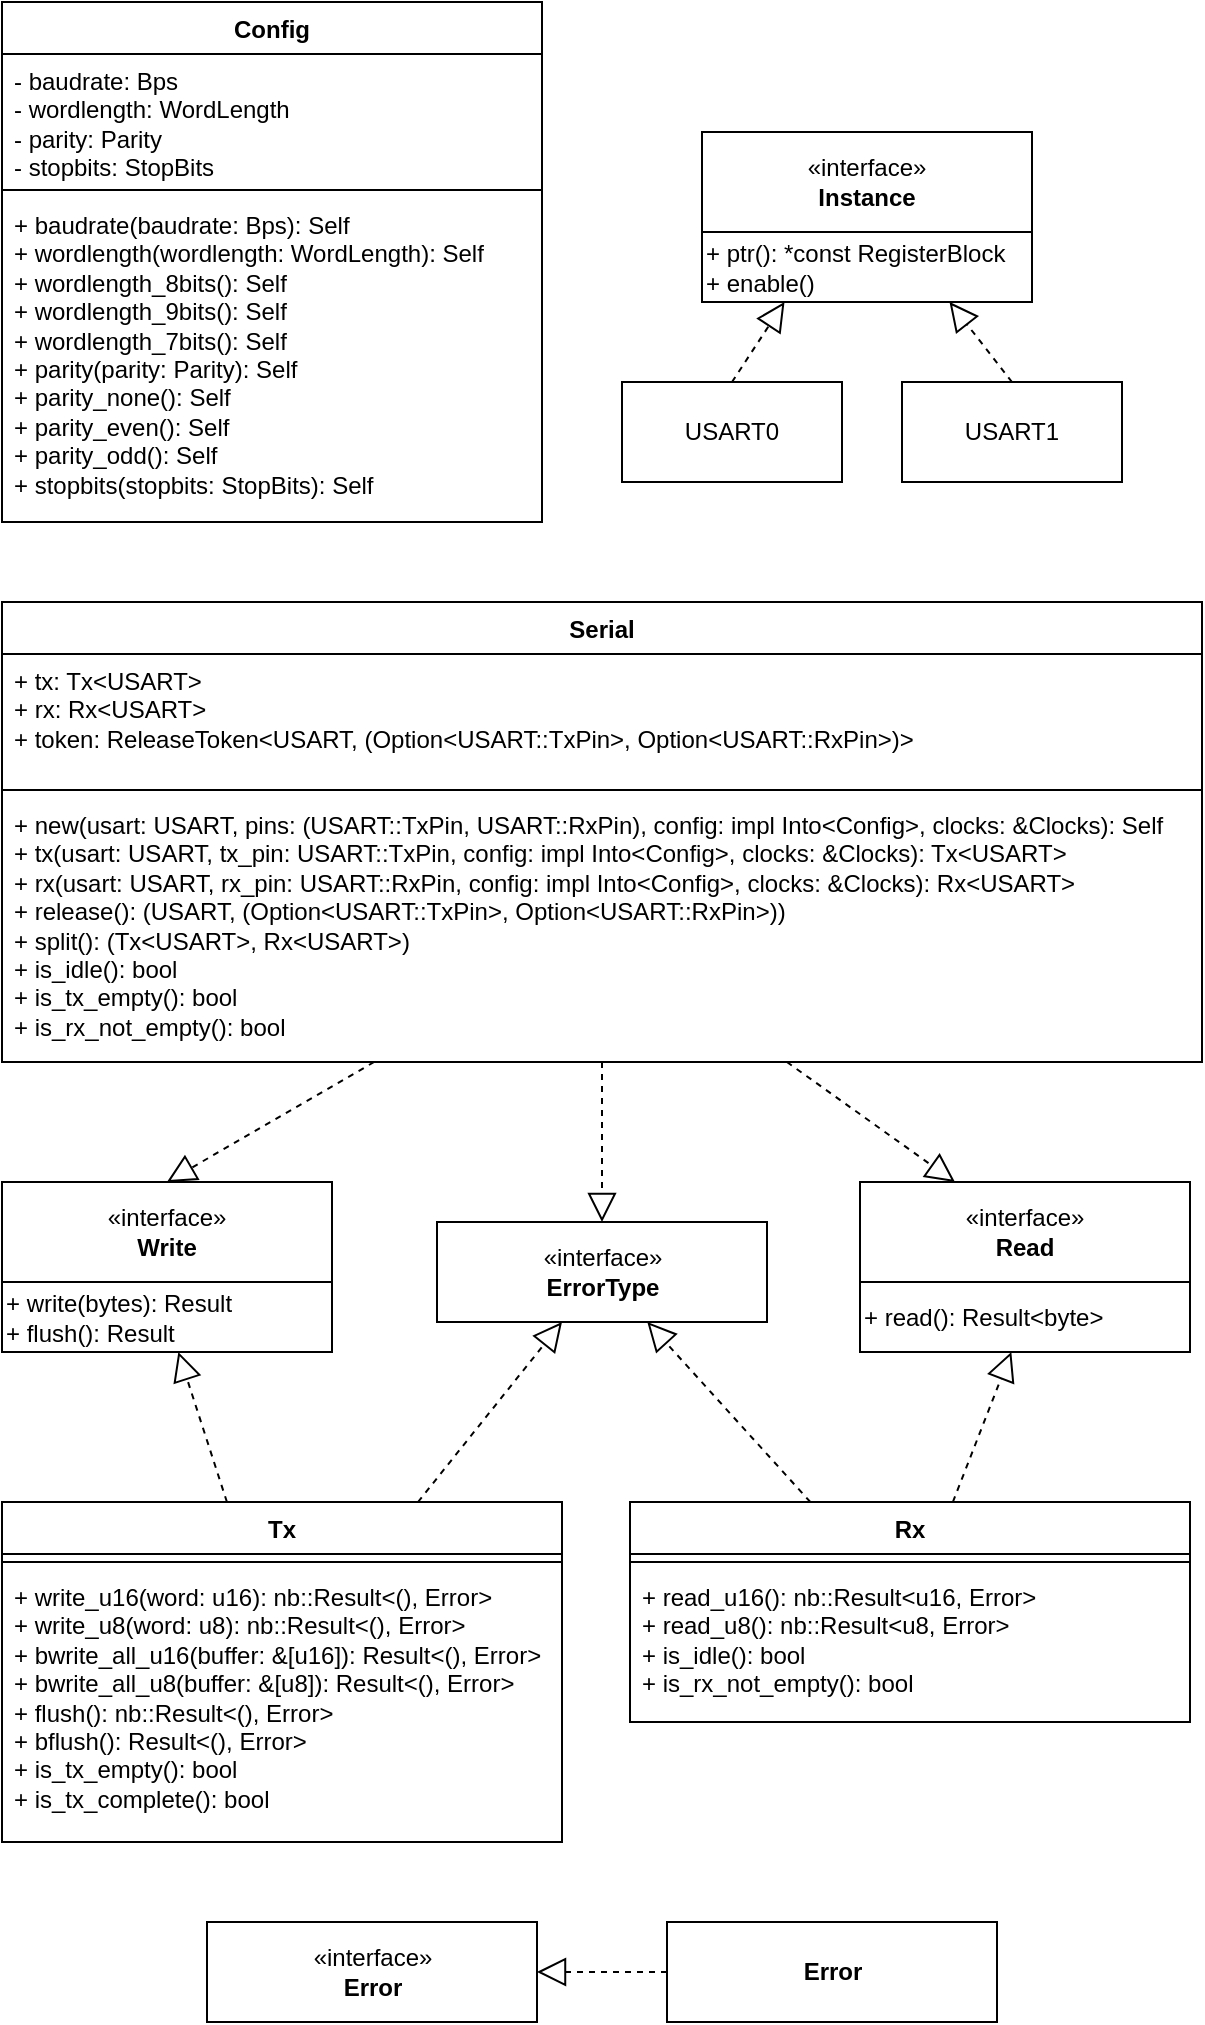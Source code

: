 <mxfile version="26.2.15">
  <diagram id="C5RBs43oDa-KdzZeNtuy" name="Page-1">
    <mxGraphModel dx="701" dy="889" grid="1" gridSize="10" guides="1" tooltips="1" connect="1" arrows="1" fold="1" page="1" pageScale="1" pageWidth="827" pageHeight="1169" math="0" shadow="0">
      <root>
        <mxCell id="WIyWlLk6GJQsqaUBKTNV-0" />
        <mxCell id="WIyWlLk6GJQsqaUBKTNV-1" parent="WIyWlLk6GJQsqaUBKTNV-0" />
        <mxCell id="L62SZfcYrU-CM2bbXczC-2" value="Config" style="swimlane;fontStyle=1;align=center;verticalAlign=top;childLayout=stackLayout;horizontal=1;startSize=26;horizontalStack=0;resizeParent=1;resizeParentMax=0;resizeLast=0;collapsible=1;marginBottom=0;whiteSpace=wrap;html=1;" parent="WIyWlLk6GJQsqaUBKTNV-1" vertex="1">
          <mxGeometry x="100" y="20" width="270" height="260" as="geometry" />
        </mxCell>
        <mxCell id="L62SZfcYrU-CM2bbXczC-3" value="&lt;div&gt;&lt;div&gt;- baudrate: Bps&lt;/div&gt;&lt;div&gt;- wordlength: WordLength&lt;/div&gt;&lt;div&gt;- parity: Parity&lt;/div&gt;&lt;div&gt;- stopbits: StopBits&lt;/div&gt;&lt;/div&gt;&lt;div&gt;&lt;br&gt;&lt;/div&gt;" style="text;strokeColor=none;fillColor=none;align=left;verticalAlign=top;spacingLeft=4;spacingRight=4;overflow=hidden;rotatable=0;points=[[0,0.5],[1,0.5]];portConstraint=eastwest;whiteSpace=wrap;html=1;" parent="L62SZfcYrU-CM2bbXczC-2" vertex="1">
          <mxGeometry y="26" width="270" height="64" as="geometry" />
        </mxCell>
        <mxCell id="L62SZfcYrU-CM2bbXczC-4" value="" style="line;strokeWidth=1;fillColor=none;align=left;verticalAlign=middle;spacingTop=-1;spacingLeft=3;spacingRight=3;rotatable=0;labelPosition=right;points=[];portConstraint=eastwest;strokeColor=inherit;" parent="L62SZfcYrU-CM2bbXczC-2" vertex="1">
          <mxGeometry y="90" width="270" height="8" as="geometry" />
        </mxCell>
        <mxCell id="L62SZfcYrU-CM2bbXczC-5" value="&lt;div&gt;&lt;div&gt;+ baudrate(baudrate: Bps): Self&lt;/div&gt;&lt;div&gt;+ wordlength(wordlength: WordLength): Self&lt;/div&gt;&lt;div&gt;+ wordlength_8bits(): Self&lt;/div&gt;&lt;div&gt;&lt;div&gt;+ wordlength_9bits(): Self&lt;/div&gt;&lt;/div&gt;&lt;div&gt;&lt;div&gt;+ wordlength_7bits(): Self&lt;/div&gt;&lt;/div&gt;&lt;div&gt;+ parity(parity: Parity): Self&lt;/div&gt;&lt;div&gt;+ parity_none(): Self&lt;/div&gt;&lt;div&gt;&lt;div&gt;+ parity_even(): Self&lt;/div&gt;&lt;/div&gt;&lt;div&gt;&lt;div&gt;+ parity_odd(): Self&lt;/div&gt;&lt;/div&gt;&lt;div&gt;+ stopbits(stopbits: StopBits): Self&lt;/div&gt;&lt;/div&gt;&lt;div&gt;&lt;br&gt;&lt;/div&gt;" style="text;strokeColor=none;fillColor=none;align=left;verticalAlign=top;spacingLeft=4;spacingRight=4;overflow=hidden;rotatable=0;points=[[0,0.5],[1,0.5]];portConstraint=eastwest;whiteSpace=wrap;html=1;" parent="L62SZfcYrU-CM2bbXczC-2" vertex="1">
          <mxGeometry y="98" width="270" height="162" as="geometry" />
        </mxCell>
        <mxCell id="L62SZfcYrU-CM2bbXczC-7" value="«interface»&lt;br&gt;&lt;b&gt;Instance&lt;/b&gt;" style="html=1;whiteSpace=wrap;" parent="WIyWlLk6GJQsqaUBKTNV-1" vertex="1">
          <mxGeometry x="450" y="85" width="165" height="50" as="geometry" />
        </mxCell>
        <mxCell id="L62SZfcYrU-CM2bbXczC-8" value="+ ptr(): *const RegisterBlock&lt;div&gt;+ enable()&lt;/div&gt;" style="html=1;whiteSpace=wrap;align=left;" parent="WIyWlLk6GJQsqaUBKTNV-1" vertex="1">
          <mxGeometry x="450" y="135" width="165" height="35" as="geometry" />
        </mxCell>
        <mxCell id="L62SZfcYrU-CM2bbXczC-20" value="USART0" style="html=1;whiteSpace=wrap;" parent="WIyWlLk6GJQsqaUBKTNV-1" vertex="1">
          <mxGeometry x="410" y="210" width="110" height="50" as="geometry" />
        </mxCell>
        <mxCell id="L62SZfcYrU-CM2bbXczC-21" value="" style="endArrow=block;dashed=1;endFill=0;endSize=12;html=1;rounded=0;exitX=0.5;exitY=0;exitDx=0;exitDy=0;entryX=0.25;entryY=1;entryDx=0;entryDy=0;" parent="WIyWlLk6GJQsqaUBKTNV-1" source="L62SZfcYrU-CM2bbXczC-20" target="L62SZfcYrU-CM2bbXczC-8" edge="1">
          <mxGeometry width="160" relative="1" as="geometry">
            <mxPoint x="360" y="105" as="sourcePoint" />
            <mxPoint x="520" y="105" as="targetPoint" />
          </mxGeometry>
        </mxCell>
        <mxCell id="DpRpAsg6g2zffk_E9SH7-0" value="USART1" style="html=1;whiteSpace=wrap;" vertex="1" parent="WIyWlLk6GJQsqaUBKTNV-1">
          <mxGeometry x="550" y="210" width="110" height="50" as="geometry" />
        </mxCell>
        <mxCell id="DpRpAsg6g2zffk_E9SH7-2" value="" style="endArrow=block;dashed=1;endFill=0;endSize=12;html=1;rounded=0;exitX=0.5;exitY=0;exitDx=0;exitDy=0;entryX=0.75;entryY=1;entryDx=0;entryDy=0;" edge="1" parent="WIyWlLk6GJQsqaUBKTNV-1" source="DpRpAsg6g2zffk_E9SH7-0" target="L62SZfcYrU-CM2bbXczC-8">
          <mxGeometry width="160" relative="1" as="geometry">
            <mxPoint x="475" y="220" as="sourcePoint" />
            <mxPoint x="501" y="180" as="targetPoint" />
          </mxGeometry>
        </mxCell>
        <mxCell id="DpRpAsg6g2zffk_E9SH7-3" value="Serial" style="swimlane;fontStyle=1;align=center;verticalAlign=top;childLayout=stackLayout;horizontal=1;startSize=26;horizontalStack=0;resizeParent=1;resizeParentMax=0;resizeLast=0;collapsible=1;marginBottom=0;whiteSpace=wrap;html=1;" vertex="1" parent="WIyWlLk6GJQsqaUBKTNV-1">
          <mxGeometry x="100" y="320" width="600" height="230" as="geometry" />
        </mxCell>
        <mxCell id="DpRpAsg6g2zffk_E9SH7-4" value="&lt;div&gt;&lt;div&gt;+ tx: Tx&amp;lt;USART&amp;gt;&lt;/div&gt;&lt;/div&gt;&lt;div&gt;+ rx: Rx&amp;lt;USART&amp;gt;&lt;/div&gt;&lt;div&gt;+ token: ReleaseToken&amp;lt;USART, (Option&amp;lt;USART::TxPin&amp;gt;, Option&amp;lt;USART::RxPin&amp;gt;)&amp;gt;&lt;/div&gt;" style="text;strokeColor=none;fillColor=none;align=left;verticalAlign=top;spacingLeft=4;spacingRight=4;overflow=hidden;rotatable=0;points=[[0,0.5],[1,0.5]];portConstraint=eastwest;whiteSpace=wrap;html=1;" vertex="1" parent="DpRpAsg6g2zffk_E9SH7-3">
          <mxGeometry y="26" width="600" height="64" as="geometry" />
        </mxCell>
        <mxCell id="DpRpAsg6g2zffk_E9SH7-5" value="" style="line;strokeWidth=1;fillColor=none;align=left;verticalAlign=middle;spacingTop=-1;spacingLeft=3;spacingRight=3;rotatable=0;labelPosition=right;points=[];portConstraint=eastwest;strokeColor=inherit;" vertex="1" parent="DpRpAsg6g2zffk_E9SH7-3">
          <mxGeometry y="90" width="600" height="8" as="geometry" />
        </mxCell>
        <mxCell id="DpRpAsg6g2zffk_E9SH7-6" value="&lt;div&gt;+ new&lt;span style=&quot;background-color: transparent;&quot;&gt;(&lt;/span&gt;&lt;span style=&quot;background-color: transparent; color: light-dark(rgb(0, 0, 0), rgb(255, 255, 255));&quot;&gt;usart: USART,&lt;/span&gt;&lt;span style=&quot;background-color: transparent; color: light-dark(rgb(0, 0, 0), rgb(255, 255, 255));&quot;&gt;&amp;nbsp;pins: (USART::TxPin, USART::RxPin),&amp;nbsp;&lt;/span&gt;&lt;span style=&quot;background-color: transparent; color: light-dark(rgb(0, 0, 0), rgb(255, 255, 255));&quot;&gt;config: impl Into&amp;lt;Config&amp;gt;,&amp;nbsp;&lt;/span&gt;&lt;span style=&quot;background-color: transparent; color: light-dark(rgb(0, 0, 0), rgb(255, 255, 255));&quot;&gt;clocks: &amp;amp;Clocks&lt;/span&gt;&lt;span style=&quot;background-color: transparent; color: light-dark(rgb(0, 0, 0), rgb(255, 255, 255));&quot;&gt;): Self&lt;/span&gt;&lt;/div&gt;&lt;div&gt;&lt;div&gt;+ tx(&lt;span style=&quot;background-color: transparent; color: light-dark(rgb(0, 0, 0), rgb(255, 255, 255));&quot;&gt;usart: USART,&amp;nbsp;&lt;/span&gt;&lt;span style=&quot;background-color: transparent; color: light-dark(rgb(0, 0, 0), rgb(255, 255, 255));&quot;&gt;tx_pin: USART::TxPin,&amp;nbsp;&lt;/span&gt;&lt;span style=&quot;background-color: transparent; color: light-dark(rgb(0, 0, 0), rgb(255, 255, 255));&quot;&gt;config: impl Into&amp;lt;Config&amp;gt;,&amp;nbsp;&lt;/span&gt;&lt;span style=&quot;background-color: transparent; color: light-dark(rgb(0, 0, 0), rgb(255, 255, 255));&quot;&gt;clocks: &amp;amp;Clocks&lt;/span&gt;&lt;span style=&quot;background-color: transparent; color: light-dark(rgb(0, 0, 0), rgb(255, 255, 255));&quot;&gt;): Tx&amp;lt;USART&amp;gt;&lt;/span&gt;&lt;/div&gt;&lt;/div&gt;&lt;div&gt;&lt;span style=&quot;background-color: transparent; color: light-dark(rgb(0, 0, 0), rgb(255, 255, 255));&quot;&gt;+&amp;nbsp;&lt;/span&gt;&lt;span style=&quot;background-color: transparent;&quot;&gt;rx(&lt;/span&gt;&lt;span style=&quot;background-color: transparent; color: light-dark(rgb(0, 0, 0), rgb(255, 255, 255));&quot;&gt;usart: USART,&amp;nbsp;&lt;/span&gt;&lt;span style=&quot;background-color: transparent; color: light-dark(rgb(0, 0, 0), rgb(255, 255, 255));&quot;&gt;rx_pin: USART::RxPin,&amp;nbsp;&lt;/span&gt;&lt;span style=&quot;background-color: transparent; color: light-dark(rgb(0, 0, 0), rgb(255, 255, 255));&quot;&gt;config: impl Into&amp;lt;Config&amp;gt;,&amp;nbsp;&lt;/span&gt;&lt;span style=&quot;background-color: transparent; color: light-dark(rgb(0, 0, 0), rgb(255, 255, 255));&quot;&gt;clocks: &amp;amp;Clocks&lt;/span&gt;&lt;span style=&quot;background-color: transparent; color: light-dark(rgb(0, 0, 0), rgb(255, 255, 255));&quot;&gt;): Rx&amp;lt;USART&amp;gt;&lt;/span&gt;&lt;/div&gt;&lt;div&gt;&lt;span style=&quot;background-color: transparent; color: light-dark(rgb(0, 0, 0), rgb(255, 255, 255));&quot;&gt;+&amp;nbsp;&lt;/span&gt;&lt;span style=&quot;background-color: transparent;&quot;&gt;release(): (USART, (Option&amp;lt;USART::TxPin&amp;gt;, Option&amp;lt;USART::RxPin&amp;gt;))&lt;/span&gt;&lt;/div&gt;&lt;div&gt;&lt;span style=&quot;background-color: transparent;&quot;&gt;+&amp;nbsp;&lt;/span&gt;&lt;span style=&quot;background-color: transparent;&quot;&gt;split(): (Tx&amp;lt;USART&amp;gt;, Rx&amp;lt;USART&amp;gt;)&lt;/span&gt;&lt;/div&gt;&lt;div&gt;&lt;span style=&quot;background-color: transparent;&quot;&gt;+ is_idle(): bool&lt;/span&gt;&lt;/div&gt;&lt;div&gt;&lt;span style=&quot;background-color: transparent;&quot;&gt;+ is_tx_empty(): bool&lt;/span&gt;&lt;/div&gt;&lt;div&gt;&lt;span style=&quot;background-color: transparent;&quot;&gt;+ is_rx_not_empty(): bool&lt;/span&gt;&lt;/div&gt;" style="text;strokeColor=none;fillColor=none;align=left;verticalAlign=top;spacingLeft=4;spacingRight=4;overflow=hidden;rotatable=0;points=[[0,0.5],[1,0.5]];portConstraint=eastwest;whiteSpace=wrap;html=1;" vertex="1" parent="DpRpAsg6g2zffk_E9SH7-3">
          <mxGeometry y="98" width="600" height="132" as="geometry" />
        </mxCell>
        <mxCell id="DpRpAsg6g2zffk_E9SH7-7" value="Tx" style="swimlane;fontStyle=1;align=center;verticalAlign=top;childLayout=stackLayout;horizontal=1;startSize=26;horizontalStack=0;resizeParent=1;resizeParentMax=0;resizeLast=0;collapsible=1;marginBottom=0;whiteSpace=wrap;html=1;" vertex="1" parent="WIyWlLk6GJQsqaUBKTNV-1">
          <mxGeometry x="100" y="770" width="280" height="170" as="geometry" />
        </mxCell>
        <mxCell id="DpRpAsg6g2zffk_E9SH7-9" value="" style="line;strokeWidth=1;fillColor=none;align=left;verticalAlign=middle;spacingTop=-1;spacingLeft=3;spacingRight=3;rotatable=0;labelPosition=right;points=[];portConstraint=eastwest;strokeColor=inherit;" vertex="1" parent="DpRpAsg6g2zffk_E9SH7-7">
          <mxGeometry y="26" width="280" height="8" as="geometry" />
        </mxCell>
        <mxCell id="DpRpAsg6g2zffk_E9SH7-10" value="&lt;div&gt;&lt;div&gt;+&amp;nbsp;write_u16(word: u16): nb::Result&amp;lt;(), Error&amp;gt;&lt;/div&gt;&lt;/div&gt;&lt;div&gt;+&amp;nbsp;write_u8(word: u8): nb::Result&amp;lt;(), Error&amp;gt;&lt;/div&gt;&lt;div&gt;+&amp;nbsp;bwrite_all_u16(buffer: &amp;amp;[u16]): Result&amp;lt;(), Error&amp;gt;&lt;/div&gt;&lt;div&gt;+&amp;nbsp;bwrite_all_u8(buffer: &amp;amp;[u8]): Result&amp;lt;(), Error&amp;gt;&lt;/div&gt;&lt;div&gt;+&amp;nbsp;flush(): nb::Result&amp;lt;(), Error&amp;gt;&lt;/div&gt;&lt;div&gt;+ bflush(): Result&amp;lt;(), Error&amp;gt;&lt;/div&gt;&lt;div&gt;+ is_tx_empty(): bool&lt;/div&gt;&lt;div&gt;+ is_tx_complete(): bool&lt;/div&gt;&lt;div&gt;&lt;br&gt;&lt;/div&gt;&lt;div&gt;&lt;br&gt;&lt;/div&gt;&lt;div&gt;&lt;br&gt;&lt;/div&gt;" style="text;strokeColor=none;fillColor=none;align=left;verticalAlign=top;spacingLeft=4;spacingRight=4;overflow=hidden;rotatable=0;points=[[0,0.5],[1,0.5]];portConstraint=eastwest;whiteSpace=wrap;html=1;" vertex="1" parent="DpRpAsg6g2zffk_E9SH7-7">
          <mxGeometry y="34" width="280" height="136" as="geometry" />
        </mxCell>
        <mxCell id="DpRpAsg6g2zffk_E9SH7-12" value="Rx" style="swimlane;fontStyle=1;align=center;verticalAlign=top;childLayout=stackLayout;horizontal=1;startSize=26;horizontalStack=0;resizeParent=1;resizeParentMax=0;resizeLast=0;collapsible=1;marginBottom=0;whiteSpace=wrap;html=1;" vertex="1" parent="WIyWlLk6GJQsqaUBKTNV-1">
          <mxGeometry x="414" y="770" width="280" height="110" as="geometry" />
        </mxCell>
        <mxCell id="DpRpAsg6g2zffk_E9SH7-13" value="" style="line;strokeWidth=1;fillColor=none;align=left;verticalAlign=middle;spacingTop=-1;spacingLeft=3;spacingRight=3;rotatable=0;labelPosition=right;points=[];portConstraint=eastwest;strokeColor=inherit;" vertex="1" parent="DpRpAsg6g2zffk_E9SH7-12">
          <mxGeometry y="26" width="280" height="8" as="geometry" />
        </mxCell>
        <mxCell id="DpRpAsg6g2zffk_E9SH7-14" value="&lt;div&gt;&lt;div&gt;+ read_u16(): nb::Result&amp;lt;u16, Error&amp;gt;&lt;/div&gt;&lt;/div&gt;&lt;div&gt;+ read_u8(): nb::Result&amp;lt;u8, Error&amp;gt;&lt;/div&gt;&lt;div&gt;+ is_idle(): bool&lt;/div&gt;&lt;div&gt;+ is_rx_not_empty(): bool&lt;/div&gt;&lt;div&gt;&lt;br&gt;&lt;/div&gt;&lt;div&gt;&lt;br&gt;&lt;/div&gt;&lt;div&gt;&lt;br&gt;&lt;/div&gt;" style="text;strokeColor=none;fillColor=none;align=left;verticalAlign=top;spacingLeft=4;spacingRight=4;overflow=hidden;rotatable=0;points=[[0,0.5],[1,0.5]];portConstraint=eastwest;whiteSpace=wrap;html=1;" vertex="1" parent="DpRpAsg6g2zffk_E9SH7-12">
          <mxGeometry y="34" width="280" height="76" as="geometry" />
        </mxCell>
        <mxCell id="DpRpAsg6g2zffk_E9SH7-15" value="«interface»&lt;br&gt;&lt;b&gt;ErrorType&lt;/b&gt;" style="html=1;whiteSpace=wrap;" vertex="1" parent="WIyWlLk6GJQsqaUBKTNV-1">
          <mxGeometry x="317.5" y="630" width="165" height="50" as="geometry" />
        </mxCell>
        <mxCell id="DpRpAsg6g2zffk_E9SH7-17" value="«interface»&lt;br&gt;&lt;b&gt;Read&lt;/b&gt;" style="html=1;whiteSpace=wrap;" vertex="1" parent="WIyWlLk6GJQsqaUBKTNV-1">
          <mxGeometry x="529" y="610" width="165" height="50" as="geometry" />
        </mxCell>
        <mxCell id="DpRpAsg6g2zffk_E9SH7-18" value="+ read(): Result&amp;lt;byte&amp;gt;" style="html=1;whiteSpace=wrap;align=left;" vertex="1" parent="WIyWlLk6GJQsqaUBKTNV-1">
          <mxGeometry x="529" y="660" width="165" height="35" as="geometry" />
        </mxCell>
        <mxCell id="DpRpAsg6g2zffk_E9SH7-19" value="«interface»&lt;br&gt;&lt;b&gt;Write&lt;/b&gt;" style="html=1;whiteSpace=wrap;" vertex="1" parent="WIyWlLk6GJQsqaUBKTNV-1">
          <mxGeometry x="100" y="610" width="165" height="50" as="geometry" />
        </mxCell>
        <mxCell id="DpRpAsg6g2zffk_E9SH7-20" value="+ write(bytes): Result&lt;div&gt;+ flush(): Result&lt;/div&gt;" style="html=1;whiteSpace=wrap;align=left;" vertex="1" parent="WIyWlLk6GJQsqaUBKTNV-1">
          <mxGeometry x="100" y="660" width="165" height="35" as="geometry" />
        </mxCell>
        <mxCell id="DpRpAsg6g2zffk_E9SH7-21" value="" style="endArrow=block;dashed=1;endFill=0;endSize=12;html=1;rounded=0;entryX=0.5;entryY=0;entryDx=0;entryDy=0;" edge="1" parent="WIyWlLk6GJQsqaUBKTNV-1" source="DpRpAsg6g2zffk_E9SH7-6" target="DpRpAsg6g2zffk_E9SH7-19">
          <mxGeometry width="160" relative="1" as="geometry">
            <mxPoint x="330" y="560" as="sourcePoint" />
            <mxPoint x="295" y="564.5" as="targetPoint" />
          </mxGeometry>
        </mxCell>
        <mxCell id="DpRpAsg6g2zffk_E9SH7-22" value="" style="endArrow=block;dashed=1;endFill=0;endSize=12;html=1;rounded=0;" edge="1" parent="WIyWlLk6GJQsqaUBKTNV-1" source="DpRpAsg6g2zffk_E9SH7-6" target="DpRpAsg6g2zffk_E9SH7-15">
          <mxGeometry width="160" relative="1" as="geometry">
            <mxPoint x="386" y="610" as="sourcePoint" />
            <mxPoint x="441" y="570" as="targetPoint" />
          </mxGeometry>
        </mxCell>
        <mxCell id="DpRpAsg6g2zffk_E9SH7-23" value="" style="endArrow=block;dashed=1;endFill=0;endSize=12;html=1;rounded=0;" edge="1" parent="WIyWlLk6GJQsqaUBKTNV-1" source="DpRpAsg6g2zffk_E9SH7-6" target="DpRpAsg6g2zffk_E9SH7-17">
          <mxGeometry width="160" relative="1" as="geometry">
            <mxPoint x="577.5" y="605" as="sourcePoint" />
            <mxPoint x="632.5" y="565" as="targetPoint" />
          </mxGeometry>
        </mxCell>
        <mxCell id="DpRpAsg6g2zffk_E9SH7-24" value="" style="endArrow=block;dashed=1;endFill=0;endSize=12;html=1;rounded=0;" edge="1" parent="WIyWlLk6GJQsqaUBKTNV-1" source="DpRpAsg6g2zffk_E9SH7-7" target="DpRpAsg6g2zffk_E9SH7-20">
          <mxGeometry width="160" relative="1" as="geometry">
            <mxPoint x="170" y="770" as="sourcePoint" />
            <mxPoint x="225" y="730" as="targetPoint" />
          </mxGeometry>
        </mxCell>
        <mxCell id="DpRpAsg6g2zffk_E9SH7-25" value="" style="endArrow=block;dashed=1;endFill=0;endSize=12;html=1;rounded=0;" edge="1" parent="WIyWlLk6GJQsqaUBKTNV-1" source="DpRpAsg6g2zffk_E9SH7-7" target="DpRpAsg6g2zffk_E9SH7-15">
          <mxGeometry width="160" relative="1" as="geometry">
            <mxPoint x="250" y="770" as="sourcePoint" />
            <mxPoint x="305" y="730" as="targetPoint" />
          </mxGeometry>
        </mxCell>
        <mxCell id="DpRpAsg6g2zffk_E9SH7-26" value="" style="endArrow=block;dashed=1;endFill=0;endSize=12;html=1;rounded=0;" edge="1" parent="WIyWlLk6GJQsqaUBKTNV-1" source="DpRpAsg6g2zffk_E9SH7-12" target="DpRpAsg6g2zffk_E9SH7-18">
          <mxGeometry width="160" relative="1" as="geometry">
            <mxPoint x="560" y="770" as="sourcePoint" />
            <mxPoint x="615" y="730" as="targetPoint" />
          </mxGeometry>
        </mxCell>
        <mxCell id="DpRpAsg6g2zffk_E9SH7-27" value="" style="endArrow=block;dashed=1;endFill=0;endSize=12;html=1;rounded=0;" edge="1" parent="WIyWlLk6GJQsqaUBKTNV-1" source="DpRpAsg6g2zffk_E9SH7-12" target="DpRpAsg6g2zffk_E9SH7-15">
          <mxGeometry width="160" relative="1" as="geometry">
            <mxPoint x="490" y="770" as="sourcePoint" />
            <mxPoint x="545" y="730" as="targetPoint" />
          </mxGeometry>
        </mxCell>
        <mxCell id="DpRpAsg6g2zffk_E9SH7-31" value="«interface»&lt;br&gt;&lt;b&gt;Error&lt;/b&gt;" style="html=1;whiteSpace=wrap;" vertex="1" parent="WIyWlLk6GJQsqaUBKTNV-1">
          <mxGeometry x="202.5" y="980" width="165" height="50" as="geometry" />
        </mxCell>
        <mxCell id="DpRpAsg6g2zffk_E9SH7-36" value="&lt;b&gt;Error&lt;/b&gt;" style="html=1;whiteSpace=wrap;" vertex="1" parent="WIyWlLk6GJQsqaUBKTNV-1">
          <mxGeometry x="432.5" y="980" width="165" height="50" as="geometry" />
        </mxCell>
        <mxCell id="DpRpAsg6g2zffk_E9SH7-37" value="" style="endArrow=block;dashed=1;endFill=0;endSize=12;html=1;rounded=0;" edge="1" parent="WIyWlLk6GJQsqaUBKTNV-1" source="DpRpAsg6g2zffk_E9SH7-36" target="DpRpAsg6g2zffk_E9SH7-31">
          <mxGeometry width="160" relative="1" as="geometry">
            <mxPoint x="318" y="780" as="sourcePoint" />
            <mxPoint x="390" y="690" as="targetPoint" />
          </mxGeometry>
        </mxCell>
      </root>
    </mxGraphModel>
  </diagram>
</mxfile>

